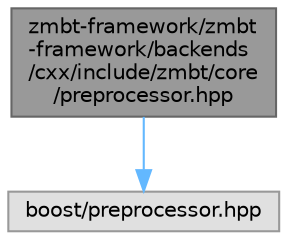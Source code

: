 digraph "zmbt-framework/zmbt-framework/backends/cxx/include/zmbt/core/preprocessor.hpp"
{
 // LATEX_PDF_SIZE
  bgcolor="transparent";
  edge [fontname=Helvetica,fontsize=10,labelfontname=Helvetica,labelfontsize=10];
  node [fontname=Helvetica,fontsize=10,shape=box,height=0.2,width=0.4];
  Node1 [id="Node000001",label="zmbt-framework/zmbt\l-framework/backends\l/cxx/include/zmbt/core\l/preprocessor.hpp",height=0.2,width=0.4,color="gray40", fillcolor="grey60", style="filled", fontcolor="black",tooltip="type traits to check serialization compatibility"];
  Node1 -> Node2 [id="edge1_Node000001_Node000002",color="steelblue1",style="solid",tooltip=" "];
  Node2 [id="Node000002",label="boost/preprocessor.hpp",height=0.2,width=0.4,color="grey60", fillcolor="#E0E0E0", style="filled",tooltip=" "];
}
